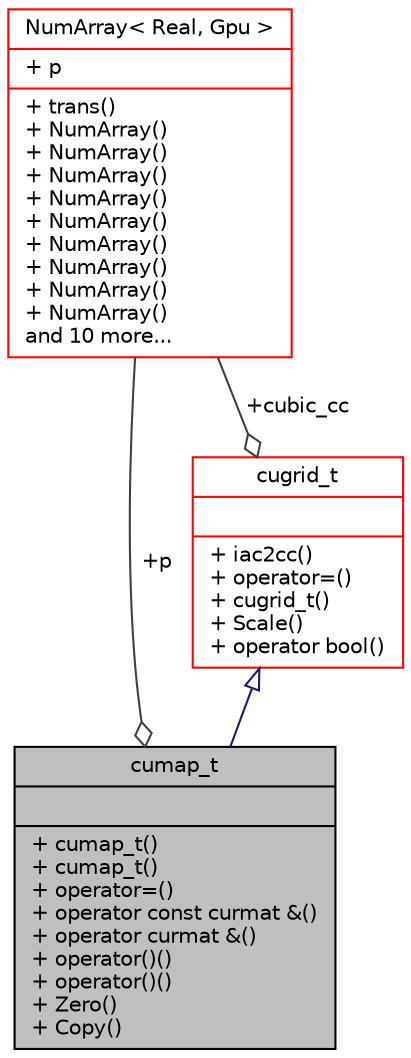 digraph "cumap_t"
{
 // INTERACTIVE_SVG=YES
  bgcolor="transparent";
  edge [fontname="Helvetica",fontsize="10",labelfontname="Helvetica",labelfontsize="10"];
  node [fontname="Helvetica",fontsize="10",shape=record];
  Node2 [label="{cumap_t\n||+ cumap_t()\l+ cumap_t()\l+ operator=()\l+ operator const curmat &()\l+ operator curmat &()\l+ operator()()\l+ operator()()\l+ Zero()\l+ Copy()\l}",height=0.2,width=0.4,color="black", fillcolor="grey75", style="filled", fontcolor="black"];
  Node3 -> Node2 [dir="back",color="midnightblue",fontsize="10",style="solid",arrowtail="onormal",fontname="Helvetica"];
  Node3 [label="{cugrid_t\n||+ iac2cc()\l+ operator=()\l+ cugrid_t()\l+ Scale()\l+ operator bool()\l}",height=0.2,width=0.4,color="red",URL="$classcugrid__t.html"];
  Node4 -> Node3 [color="grey25",fontsize="10",style="solid",label=" +cubic_cc" ,arrowhead="odiamond",fontname="Helvetica"];
  Node4 [label="{NumArray\< Real, Gpu \>\n|+ p\l|+ trans()\l+ NumArray()\l+ NumArray()\l+ NumArray()\l+ NumArray()\l+ NumArray()\l+ NumArray()\l+ NumArray()\l+ NumArray()\l+ NumArray()\land 10 more...\l}",height=0.2,width=0.4,color="red",URL="$class_num_array.html"];
  Node4 -> Node2 [color="grey25",fontsize="10",style="solid",label=" +p" ,arrowhead="odiamond",fontname="Helvetica"];
}
